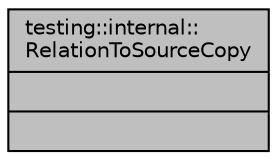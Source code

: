 digraph "testing::internal::RelationToSourceCopy"
{
 // LATEX_PDF_SIZE
  bgcolor="transparent";
  edge [fontname="Helvetica",fontsize="10",labelfontname="Helvetica",labelfontsize="10"];
  node [fontname="Helvetica",fontsize="10",shape=record];
  Node1 [label="{testing::internal::\lRelationToSourceCopy\n||}",height=0.2,width=0.4,color="black", fillcolor="grey75", style="filled", fontcolor="black",tooltip=" "];
}
